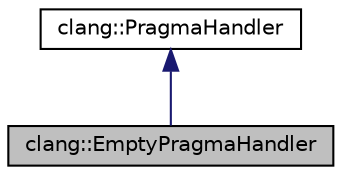 digraph "clang::EmptyPragmaHandler"
{
 // LATEX_PDF_SIZE
  bgcolor="transparent";
  edge [fontname="Helvetica",fontsize="10",labelfontname="Helvetica",labelfontsize="10"];
  node [fontname="Helvetica",fontsize="10",shape=record];
  Node1 [label="clang::EmptyPragmaHandler",height=0.2,width=0.4,color="black", fillcolor="grey75", style="filled", fontcolor="black",tooltip="EmptyPragmaHandler - A pragma handler which takes no action, which can be used to ignore particular p..."];
  Node2 -> Node1 [dir="back",color="midnightblue",fontsize="10",style="solid",fontname="Helvetica"];
  Node2 [label="clang::PragmaHandler",height=0.2,width=0.4,color="black",URL="$classclang_1_1PragmaHandler.html",tooltip="PragmaHandler - Instances of this interface defined to handle the various pragmas that the language f..."];
}
